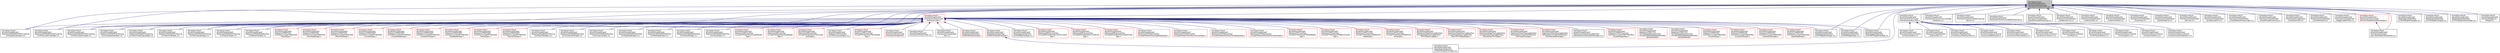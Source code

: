 digraph "/home/travis/build/AliceO2Group/AliceO2/Framework/Core/include/Framework/CallbackService.h"
{
 // INTERACTIVE_SVG=YES
  bgcolor="transparent";
  edge [fontname="Helvetica",fontsize="10",labelfontname="Helvetica",labelfontsize="10"];
  node [fontname="Helvetica",fontsize="10",shape=record];
  Node1 [label="/home/travis/build\l/AliceO2Group/AliceO2\l/Framework/Core/include\l/Framework/CallbackService.h",height=0.2,width=0.4,color="black", fillcolor="grey75", style="filled", fontcolor="black"];
  Node1 -> Node2 [dir="back",color="midnightblue",fontsize="10",style="solid",fontname="Helvetica"];
  Node2 [label="/home/travis/build\l/AliceO2Group/AliceO2\l/Detectors/MUON/MCH/PreClustering\l/src/DigitSamplerSpec.cxx",height=0.2,width=0.4,color="black",URL="$d2/d75/DigitSamplerSpec_8cxx.html",tooltip="Implementation of a data processor to read and send digits. "];
  Node1 -> Node3 [dir="back",color="midnightblue",fontsize="10",style="solid",fontname="Helvetica"];
  Node3 [label="/home/travis/build\l/AliceO2Group/AliceO2\l/Detectors/MUON/MCH/PreClustering\l/src/PreClusterFinderSpec.cxx",height=0.2,width=0.4,color="black",URL="$df/d50/PreClusterFinderSpec_8cxx.html",tooltip="Implementation of a data processor to run the preclusterizer. "];
  Node1 -> Node4 [dir="back",color="midnightblue",fontsize="10",style="solid",fontname="Helvetica"];
  Node4 [label="/home/travis/build\l/AliceO2Group/AliceO2\l/Detectors/MUON/MCH/PreClustering\l/src/PreClusterSinkSpec.cxx",height=0.2,width=0.4,color="black",URL="$d0/d5c/PreClusterSinkSpec_8cxx.html",tooltip="Implementation of a data processor to write preclusters. "];
  Node1 -> Node5 [dir="back",color="midnightblue",fontsize="10",style="solid",fontname="Helvetica"];
  Node5 [label="/home/travis/build\l/AliceO2Group/AliceO2\l/Detectors/MUON/MCH/Tracking\l/src/ClusterSamplerSpec.cxx",height=0.2,width=0.4,color="black",URL="$db/d71/ClusterSamplerSpec_8cxx.html",tooltip="Implementation of a data processor to read and send clusters. "];
  Node1 -> Node6 [dir="back",color="midnightblue",fontsize="10",style="solid",fontname="Helvetica"];
  Node6 [label="/home/travis/build\l/AliceO2Group/AliceO2\l/Detectors/MUON/MCH/Tracking\l/src/TrackFinderOriginalSpec.cxx",height=0.2,width=0.4,color="black",URL="$d7/d30/TrackFinderOriginalSpec_8cxx.html",tooltip="Implementation of a data processor to read clusters, reconstruct tracks and send them. "];
  Node1 -> Node7 [dir="back",color="midnightblue",fontsize="10",style="solid",fontname="Helvetica"];
  Node7 [label="/home/travis/build\l/AliceO2Group/AliceO2\l/Detectors/MUON/MCH/Tracking\l/src/TrackFinderSpec.cxx",height=0.2,width=0.4,color="black",URL="$dd/dea/TrackFinderSpec_8cxx.html",tooltip="Implementation of a data processor to read clusters, reconstruct tracks and send them. "];
  Node1 -> Node8 [dir="back",color="midnightblue",fontsize="10",style="solid",fontname="Helvetica"];
  Node8 [label="/home/travis/build\l/AliceO2Group/AliceO2\l/Detectors/MUON/MCH/Tracking\l/src/TrackSamplerSpec.cxx",height=0.2,width=0.4,color="black",URL="$d5/d93/TrackSamplerSpec_8cxx.html",tooltip="Implementation of a data processor to read and send tracks. "];
  Node1 -> Node9 [dir="back",color="midnightblue",fontsize="10",style="solid",fontname="Helvetica"];
  Node9 [label="/home/travis/build\l/AliceO2Group/AliceO2\l/Detectors/MUON/MCH/Tracking\l/src/TrackSinkSpec.cxx",height=0.2,width=0.4,color="black",URL="$d7/d7d/TrackSinkSpec_8cxx.html",tooltip="Implementation of a data processor to print the tracks. "];
  Node1 -> Node10 [dir="back",color="midnightblue",fontsize="10",style="solid",fontname="Helvetica"];
  Node10 [label="/home/travis/build\l/AliceO2Group/AliceO2\l/Detectors/MUON/MID/Workflow\l/src/RawWriterSpec.cxx",height=0.2,width=0.4,color="black",URL="$db/dd6/RawWriterSpec_8cxx.html",tooltip="Digits to raw converter spec for MID. "];
  Node1 -> Node11 [dir="back",color="midnightblue",fontsize="10",style="solid",fontname="Helvetica"];
  Node11 [label="/home/travis/build\l/AliceO2Group/AliceO2\l/Framework/Core/include\l/Framework/AnalysisTask.h",height=0.2,width=0.4,color="black",URL="$d6/d57/AnalysisTask_8h.html"];
  Node11 -> Node12 [dir="back",color="midnightblue",fontsize="10",style="solid",fontname="Helvetica"];
  Node12 [label="/home/travis/build\l/AliceO2Group/AliceO2\l/Framework/AnalysisTutorial\l/src/associatedExample.cxx",height=0.2,width=0.4,color="black",URL="$d6/dcb/associatedExample_8cxx.html"];
  Node11 -> Node13 [dir="back",color="midnightblue",fontsize="10",style="solid",fontname="Helvetica"];
  Node13 [label="/home/travis/build\l/AliceO2Group/AliceO2\l/Framework/AnalysisTutorial\l/src/collisionTracksIteration.cxx",height=0.2,width=0.4,color="black",URL="$d4/dd5/collisionTracksIteration_8cxx.html"];
  Node11 -> Node14 [dir="back",color="midnightblue",fontsize="10",style="solid",fontname="Helvetica"];
  Node14 [label="/home/travis/build\l/AliceO2Group/AliceO2\l/Framework/AnalysisTutorial\l/src/dynamicColumns.cxx",height=0.2,width=0.4,color="black",URL="$d2/df5/dynamicColumns_8cxx.html"];
  Node11 -> Node15 [dir="back",color="midnightblue",fontsize="10",style="solid",fontname="Helvetica"];
  Node15 [label="/home/travis/build\l/AliceO2Group/AliceO2\l/Framework/AnalysisTutorial\l/src/filters.cxx",height=0.2,width=0.4,color="black",URL="$d6/d77/filters_8cxx.html"];
  Node11 -> Node16 [dir="back",color="midnightblue",fontsize="10",style="solid",fontname="Helvetica"];
  Node16 [label="/home/travis/build\l/AliceO2Group/AliceO2\l/Framework/AnalysisTutorial\l/src/fullTrackIteration.cxx",height=0.2,width=0.4,color="black",URL="$d2/d4e/fullTrackIteration_8cxx.html"];
  Node11 -> Node17 [dir="back",color="midnightblue",fontsize="10",style="solid",fontname="Helvetica"];
  Node17 [label="/home/travis/build\l/AliceO2Group/AliceO2\l/Framework/AnalysisTutorial\l/src/histograms.cxx",height=0.2,width=0.4,color="black",URL="$df/d90/histograms_8cxx.html"];
  Node11 -> Node18 [dir="back",color="midnightblue",fontsize="10",style="solid",fontname="Helvetica"];
  Node18 [label="/home/travis/build\l/AliceO2Group/AliceO2\l/Framework/AnalysisTutorial\l/src/newCollections.cxx",height=0.2,width=0.4,color="black",URL="$d7/d10/newCollections_8cxx.html"];
  Node11 -> Node19 [dir="back",color="midnightblue",fontsize="10",style="solid",fontname="Helvetica"];
  Node19 [label="/home/travis/build\l/AliceO2Group/AliceO2\l/Framework/AnalysisTutorial\l/src/trackCollectionIteration.cxx",height=0.2,width=0.4,color="black",URL="$d4/ded/trackCollectionIteration_8cxx.html"];
  Node11 -> Node20 [dir="back",color="midnightblue",fontsize="10",style="solid",fontname="Helvetica"];
  Node20 [label="/home/travis/build\l/AliceO2Group/AliceO2\l/Framework/AnalysisTutorial\l/src/trackIteration.cxx",height=0.2,width=0.4,color="black",URL="$db/d7e/trackIteration_8cxx.html"];
  Node11 -> Node21 [dir="back",color="midnightblue",fontsize="10",style="solid",fontname="Helvetica"];
  Node21 [label="/home/travis/build\l/AliceO2Group/AliceO2\l/Framework/Core/test/test\l_AnalysisTask.cxx",height=0.2,width=0.4,color="black",URL="$d9/d09/test__AnalysisTask_8cxx.html"];
  Node11 -> Node22 [dir="back",color="midnightblue",fontsize="10",style="solid",fontname="Helvetica"];
  Node22 [label="/home/travis/build\l/AliceO2Group/AliceO2\l/Framework/TestWorkflows\l/src/o2AnalysisTaskExample.cxx",height=0.2,width=0.4,color="black",URL="$d1/d61/o2AnalysisTaskExample_8cxx.html"];
  Node1 -> Node23 [dir="back",color="midnightblue",fontsize="10",style="solid",fontname="Helvetica"];
  Node23 [label="/home/travis/build\l/AliceO2Group/AliceO2\l/Framework/Core/include\l/Framework/Task.h",height=0.2,width=0.4,color="red",URL="$df/d4f/Task_8h.html"];
  Node23 -> Node24 [dir="back",color="midnightblue",fontsize="10",style="solid",fontname="Helvetica"];
  Node24 [label="/home/travis/build\l/AliceO2Group/AliceO2\l/Detectors/EMCAL/workflow\l/include/EMCALWorkflow/CellConverter\lSpec.h",height=0.2,width=0.4,color="red",URL="$d3/d98/CellConverterSpec_8h.html"];
  Node23 -> Node25 [dir="back",color="midnightblue",fontsize="10",style="solid",fontname="Helvetica"];
  Node25 [label="/home/travis/build\l/AliceO2Group/AliceO2\l/Detectors/EMCAL/workflow\l/include/EMCALWorkflow/Clusterizer\lSpec.h",height=0.2,width=0.4,color="red",URL="$d2/dd1/EMCAL_2workflow_2include_2EMCALWorkflow_2ClusterizerSpec_8h.html"];
  Node23 -> Node26 [dir="back",color="midnightblue",fontsize="10",style="solid",fontname="Helvetica"];
  Node26 [label="/home/travis/build\l/AliceO2Group/AliceO2\l/Detectors/EMCAL/workflow\l/include/EMCALWorkflow/DigitsPrinter\lSpec.h",height=0.2,width=0.4,color="red",URL="$dc/d08/DigitsPrinterSpec_8h.html"];
  Node23 -> Node27 [dir="back",color="midnightblue",fontsize="10",style="solid",fontname="Helvetica"];
  Node27 [label="/home/travis/build\l/AliceO2Group/AliceO2\l/Detectors/FIT/FDD/workflow\l/include/FDDWorkflow/DigitReaderSpec.h",height=0.2,width=0.4,color="red",URL="$dd/d24/FIT_2FDD_2workflow_2include_2FDDWorkflow_2DigitReaderSpec_8h.html"];
  Node23 -> Node28 [dir="back",color="midnightblue",fontsize="10",style="solid",fontname="Helvetica"];
  Node28 [label="/home/travis/build\l/AliceO2Group/AliceO2\l/Detectors/FIT/FDD/workflow\l/include/FDDWorkflow/ReconstructorSpec.h",height=0.2,width=0.4,color="red",URL="$d7/df4/ReconstructorSpec_8h.html"];
  Node23 -> Node29 [dir="back",color="midnightblue",fontsize="10",style="solid",fontname="Helvetica"];
  Node29 [label="/home/travis/build\l/AliceO2Group/AliceO2\l/Detectors/FIT/FDD/workflow\l/include/FDDWorkflow/RecPointReaderSpec.h",height=0.2,width=0.4,color="red",URL="$d7/da5/RecPointReaderSpec_8h.html"];
  Node23 -> Node30 [dir="back",color="midnightblue",fontsize="10",style="solid",fontname="Helvetica"];
  Node30 [label="/home/travis/build\l/AliceO2Group/AliceO2\l/Detectors/FIT/FDD/workflow\l/include/FDDWorkflow/RecPointWriterSpec.h",height=0.2,width=0.4,color="red",URL="$dc/d74/RecPointWriterSpec_8h.html"];
  Node23 -> Node31 [dir="back",color="midnightblue",fontsize="10",style="solid",fontname="Helvetica"];
  Node31 [label="/home/travis/build\l/AliceO2Group/AliceO2\l/Detectors/FIT/workflow\l/include/FITWorkflow/FT0DigitReader\lSpec.h",height=0.2,width=0.4,color="red",URL="$dc/d0d/FT0DigitReaderSpec_8h.html"];
  Node23 -> Node32 [dir="back",color="midnightblue",fontsize="10",style="solid",fontname="Helvetica"];
  Node32 [label="/home/travis/build\l/AliceO2Group/AliceO2\l/Detectors/FIT/workflow\l/include/FITWorkflow/FT0Reconstructor\lSpec.h",height=0.2,width=0.4,color="red",URL="$d0/d58/FT0ReconstructorSpec_8h.html"];
  Node23 -> Node33 [dir="back",color="midnightblue",fontsize="10",style="solid",fontname="Helvetica"];
  Node33 [label="/home/travis/build\l/AliceO2Group/AliceO2\l/Detectors/FIT/workflow\l/include/FITWorkflow/FT0RecPoint\lReaderSpec.h",height=0.2,width=0.4,color="red",URL="$d1/d4b/FT0RecPointReaderSpec_8h.html"];
  Node23 -> Node34 [dir="back",color="midnightblue",fontsize="10",style="solid",fontname="Helvetica"];
  Node34 [label="/home/travis/build\l/AliceO2Group/AliceO2\l/Detectors/FIT/workflow\l/include/FITWorkflow/FT0RecPoint\lWriterSpec.h",height=0.2,width=0.4,color="red",URL="$d5/d02/FT0RecPointWriterSpec_8h.html"];
  Node23 -> Node35 [dir="back",color="midnightblue",fontsize="10",style="solid",fontname="Helvetica"];
  Node35 [label="/home/travis/build\l/AliceO2Group/AliceO2\l/Detectors/GlobalTrackingWorkflow\l/include/GlobalTrackingWorkflow\l/TPCITSMatchingSpec.h",height=0.2,width=0.4,color="red",URL="$da/d20/TPCITSMatchingSpec_8h.html"];
  Node23 -> Node36 [dir="back",color="midnightblue",fontsize="10",style="solid",fontname="Helvetica"];
  Node36 [label="/home/travis/build\l/AliceO2Group/AliceO2\l/Detectors/GlobalTrackingWorkflow\l/include/GlobalTrackingWorkflow\l/TrackTPCITSReaderSpec.h",height=0.2,width=0.4,color="red",URL="$de/daa/TrackTPCITSReaderSpec_8h.html"];
  Node23 -> Node37 [dir="back",color="midnightblue",fontsize="10",style="solid",fontname="Helvetica"];
  Node37 [label="/home/travis/build\l/AliceO2Group/AliceO2\l/Detectors/GlobalTrackingWorkflow\l/include/GlobalTrackingWorkflow\l/TrackWriterTPCITSSpec.h",height=0.2,width=0.4,color="red",URL="$da/d9c/TrackWriterTPCITSSpec_8h.html"];
  Node23 -> Node38 [dir="back",color="midnightblue",fontsize="10",style="solid",fontname="Helvetica"];
  Node38 [label="/home/travis/build\l/AliceO2Group/AliceO2\l/Detectors/GlobalTrackingWorkflow\l/tofworkflow/include/TOFWorkflow\l/TOFCalibWriterSpec.h",height=0.2,width=0.4,color="red",URL="$dd/d45/TOFCalibWriterSpec_8h.html"];
  Node23 -> Node39 [dir="back",color="midnightblue",fontsize="10",style="solid",fontname="Helvetica"];
  Node39 [label="/home/travis/build\l/AliceO2Group/AliceO2\l/Detectors/GlobalTrackingWorkflow\l/tofworkflow/include/TOFWorkflow\l/TOFMatchedWriterSpec.h",height=0.2,width=0.4,color="red",URL="$dd/d0f/TOFMatchedWriterSpec_8h.html"];
  Node23 -> Node40 [dir="back",color="midnightblue",fontsize="10",style="solid",fontname="Helvetica"];
  Node40 [label="/home/travis/build\l/AliceO2Group/AliceO2\l/Detectors/GlobalTrackingWorkflow\l/tofworkflow/src/RecoWorkflowSpec.cxx",height=0.2,width=0.4,color="black",URL="$d8/d84/RecoWorkflowSpec_8cxx.html"];
  Node23 -> Node41 [dir="back",color="midnightblue",fontsize="10",style="solid",fontname="Helvetica"];
  Node41 [label="/home/travis/build\l/AliceO2Group/AliceO2\l/Detectors/ITSMFT/common\l/workflow/include/ITSMFTWorkflow\l/ClusterReaderSpec.h",height=0.2,width=0.4,color="red",URL="$de/dea/ITSMFT_2common_2workflow_2include_2ITSMFTWorkflow_2ClusterReaderSpec_8h.html"];
  Node23 -> Node42 [dir="back",color="midnightblue",fontsize="10",style="solid",fontname="Helvetica"];
  Node42 [label="/home/travis/build\l/AliceO2Group/AliceO2\l/Detectors/ITSMFT/ITS\l/QC/TestDataReaderWorkflow\l/include/ITSQCDataReaderWorkflow\l/TestDataGetter.h",height=0.2,width=0.4,color="red",URL="$d6/d92/TestDataGetter_8h.html"];
  Node23 -> Node43 [dir="back",color="midnightblue",fontsize="10",style="solid",fontname="Helvetica"];
  Node43 [label="/home/travis/build\l/AliceO2Group/AliceO2\l/Detectors/ITSMFT/ITS\l/QC/TestDataReaderWorkflow\l/include/ITSQCDataReaderWorkflow\l/TestDataReader.h",height=0.2,width=0.4,color="red",URL="$dd/d69/TestDataReader_8h.html"];
  Node23 -> Node44 [dir="back",color="midnightblue",fontsize="10",style="solid",fontname="Helvetica"];
  Node44 [label="/home/travis/build\l/AliceO2Group/AliceO2\l/Detectors/ITSMFT/ITS\l/workflow/include/ITSWorkflow\l/ClustererSpec.h",height=0.2,width=0.4,color="red",URL="$d4/dcc/ITSMFT_2ITS_2workflow_2include_2ITSWorkflow_2ClustererSpec_8h.html"];
  Node23 -> Node45 [dir="back",color="midnightblue",fontsize="10",style="solid",fontname="Helvetica"];
  Node45 [label="/home/travis/build\l/AliceO2Group/AliceO2\l/Detectors/ITSMFT/ITS\l/workflow/include/ITSWorkflow\l/ClusterWriterSpec.h",height=0.2,width=0.4,color="red",URL="$dc/d8e/ITS_2workflow_2include_2ITSWorkflow_2ClusterWriterSpec_8h.html"];
  Node23 -> Node46 [dir="back",color="midnightblue",fontsize="10",style="solid",fontname="Helvetica"];
  Node46 [label="/home/travis/build\l/AliceO2Group/AliceO2\l/Detectors/ITSMFT/ITS\l/workflow/include/ITSWorkflow\l/CookedTrackerSpec.h",height=0.2,width=0.4,color="red",URL="$d2/d0b/CookedTrackerSpec_8h.html"];
  Node23 -> Node47 [dir="back",color="midnightblue",fontsize="10",style="solid",fontname="Helvetica"];
  Node47 [label="/home/travis/build\l/AliceO2Group/AliceO2\l/Detectors/ITSMFT/ITS\l/workflow/include/ITSWorkflow\l/DigitReaderSpec.h",height=0.2,width=0.4,color="red",URL="$de/d93/ITSMFT_2ITS_2workflow_2include_2ITSWorkflow_2DigitReaderSpec_8h.html"];
  Node23 -> Node48 [dir="back",color="midnightblue",fontsize="10",style="solid",fontname="Helvetica"];
  Node48 [label="/home/travis/build\l/AliceO2Group/AliceO2\l/Detectors/ITSMFT/ITS\l/workflow/include/ITSWorkflow\l/TrackerSpec.h",height=0.2,width=0.4,color="red",URL="$de/d90/ITSMFT_2ITS_2workflow_2include_2ITSWorkflow_2TrackerSpec_8h.html"];
  Node23 -> Node49 [dir="back",color="midnightblue",fontsize="10",style="solid",fontname="Helvetica"];
  Node49 [label="/home/travis/build\l/AliceO2Group/AliceO2\l/Detectors/ITSMFT/ITS\l/workflow/include/ITSWorkflow\l/TrackReaderSpec.h",height=0.2,width=0.4,color="red",URL="$d2/d8c/ITSMFT_2ITS_2workflow_2include_2ITSWorkflow_2TrackReaderSpec_8h.html"];
  Node23 -> Node50 [dir="back",color="midnightblue",fontsize="10",style="solid",fontname="Helvetica"];
  Node50 [label="/home/travis/build\l/AliceO2Group/AliceO2\l/Detectors/ITSMFT/ITS\l/workflow/include/ITSWorkflow\l/TrackWriterSpec.h",height=0.2,width=0.4,color="red",URL="$dd/d3c/ITS_2workflow_2include_2ITSWorkflow_2TrackWriterSpec_8h.html"];
  Node23 -> Node51 [dir="back",color="midnightblue",fontsize="10",style="solid",fontname="Helvetica"];
  Node51 [label="/home/travis/build\l/AliceO2Group/AliceO2\l/Detectors/ITSMFT/MFT\l/workflow/include/MFTWorkflow\l/ClustererSpec.h",height=0.2,width=0.4,color="red",URL="$d4/d5e/ITSMFT_2MFT_2workflow_2include_2MFTWorkflow_2ClustererSpec_8h.html"];
  Node23 -> Node52 [dir="back",color="midnightblue",fontsize="10",style="solid",fontname="Helvetica"];
  Node52 [label="/home/travis/build\l/AliceO2Group/AliceO2\l/Detectors/ITSMFT/MFT\l/workflow/include/MFTWorkflow\l/ClusterReaderSpec.h",height=0.2,width=0.4,color="red",URL="$dd/dcd/ITSMFT_2MFT_2workflow_2include_2MFTWorkflow_2ClusterReaderSpec_8h.html"];
  Node23 -> Node53 [dir="back",color="midnightblue",fontsize="10",style="solid",fontname="Helvetica"];
  Node53 [label="/home/travis/build\l/AliceO2Group/AliceO2\l/Detectors/ITSMFT/MFT\l/workflow/include/MFTWorkflow\l/ClusterWriterSpec.h",height=0.2,width=0.4,color="red",URL="$df/d72/MFT_2workflow_2include_2MFTWorkflow_2ClusterWriterSpec_8h.html"];
  Node23 -> Node54 [dir="back",color="midnightblue",fontsize="10",style="solid",fontname="Helvetica"];
  Node54 [label="/home/travis/build\l/AliceO2Group/AliceO2\l/Detectors/ITSMFT/MFT\l/workflow/include/MFTWorkflow\l/DigitReaderSpec.h",height=0.2,width=0.4,color="red",URL="$dd/d1c/ITSMFT_2MFT_2workflow_2include_2MFTWorkflow_2DigitReaderSpec_8h.html"];
  Node23 -> Node55 [dir="back",color="midnightblue",fontsize="10",style="solid",fontname="Helvetica"];
  Node55 [label="/home/travis/build\l/AliceO2Group/AliceO2\l/Detectors/ITSMFT/MFT\l/workflow/include/MFTWorkflow\l/TrackerSpec.h",height=0.2,width=0.4,color="red",URL="$d8/da1/ITSMFT_2MFT_2workflow_2include_2MFTWorkflow_2TrackerSpec_8h.html"];
  Node23 -> Node56 [dir="back",color="midnightblue",fontsize="10",style="solid",fontname="Helvetica"];
  Node56 [label="/home/travis/build\l/AliceO2Group/AliceO2\l/Detectors/ITSMFT/MFT\l/workflow/include/MFTWorkflow\l/TrackWriterSpec.h",height=0.2,width=0.4,color="red",URL="$d8/dc1/MFT_2workflow_2include_2MFTWorkflow_2TrackWriterSpec_8h.html"];
  Node23 -> Node2 [dir="back",color="midnightblue",fontsize="10",style="solid",fontname="Helvetica"];
  Node23 -> Node3 [dir="back",color="midnightblue",fontsize="10",style="solid",fontname="Helvetica"];
  Node23 -> Node4 [dir="back",color="midnightblue",fontsize="10",style="solid",fontname="Helvetica"];
  Node23 -> Node5 [dir="back",color="midnightblue",fontsize="10",style="solid",fontname="Helvetica"];
  Node23 -> Node6 [dir="back",color="midnightblue",fontsize="10",style="solid",fontname="Helvetica"];
  Node23 -> Node7 [dir="back",color="midnightblue",fontsize="10",style="solid",fontname="Helvetica"];
  Node23 -> Node57 [dir="back",color="midnightblue",fontsize="10",style="solid",fontname="Helvetica"];
  Node57 [label="/home/travis/build\l/AliceO2Group/AliceO2\l/Detectors/MUON/MCH/Tracking\l/src/TrackFitterSpec.cxx",height=0.2,width=0.4,color="black",URL="$db/d54/TrackFitterSpec_8cxx.html",tooltip="Implementation of a data processor to read, refit and send tracks with attached clusters. "];
  Node23 -> Node8 [dir="back",color="midnightblue",fontsize="10",style="solid",fontname="Helvetica"];
  Node23 -> Node9 [dir="back",color="midnightblue",fontsize="10",style="solid",fontname="Helvetica"];
  Node23 -> Node58 [dir="back",color="midnightblue",fontsize="10",style="solid",fontname="Helvetica"];
  Node58 [label="/home/travis/build\l/AliceO2Group/AliceO2\l/Detectors/MUON/MID/Workflow\l/src/ClusterizerMCSpec.cxx",height=0.2,width=0.4,color="black",URL="$d3/d1e/ClusterizerMCSpec_8cxx.html",tooltip="Data processor spec for MID MC clustering device. "];
  Node23 -> Node59 [dir="back",color="midnightblue",fontsize="10",style="solid",fontname="Helvetica"];
  Node59 [label="/home/travis/build\l/AliceO2Group/AliceO2\l/Detectors/MUON/MID/Workflow\l/src/ClusterizerSpec.cxx",height=0.2,width=0.4,color="black",URL="$d6/d57/MUON_2MID_2Workflow_2src_2ClusterizerSpec_8cxx.html",tooltip="Data processor spec for MID clustering device. "];
  Node23 -> Node60 [dir="back",color="midnightblue",fontsize="10",style="solid",fontname="Helvetica"];
  Node60 [label="/home/travis/build\l/AliceO2Group/AliceO2\l/Detectors/MUON/MID/Workflow\l/src/DigitReaderSpec.cxx",height=0.2,width=0.4,color="black",URL="$d6/d1b/MUON_2MID_2Workflow_2src_2DigitReaderSpec_8cxx.html",tooltip="Data processor spec for MID digits reader device. "];
  Node23 -> Node61 [dir="back",color="midnightblue",fontsize="10",style="solid",fontname="Helvetica"];
  Node61 [label="/home/travis/build\l/AliceO2Group/AliceO2\l/Detectors/MUON/MID/Workflow\l/src/RawReaderSpec.cxx",height=0.2,width=0.4,color="black",URL="$d7/dc9/RawReaderSpec_8cxx.html",tooltip="Data processor spec for MID raw reader device. "];
  Node23 -> Node10 [dir="back",color="midnightblue",fontsize="10",style="solid",fontname="Helvetica"];
  Node23 -> Node62 [dir="back",color="midnightblue",fontsize="10",style="solid",fontname="Helvetica"];
  Node62 [label="/home/travis/build\l/AliceO2Group/AliceO2\l/Detectors/MUON/MID/Workflow\l/src/TrackerMCSpec.cxx",height=0.2,width=0.4,color="black",URL="$da/d28/TrackerMCSpec_8cxx.html",tooltip="Data processor spec for MID MC tracker device. "];
  Node23 -> Node63 [dir="back",color="midnightblue",fontsize="10",style="solid",fontname="Helvetica"];
  Node63 [label="/home/travis/build\l/AliceO2Group/AliceO2\l/Detectors/MUON/MID/Workflow\l/src/TrackerSpec.cxx",height=0.2,width=0.4,color="black",URL="$db/da5/MUON_2MID_2Workflow_2src_2TrackerSpec_8cxx.html",tooltip="Data processor spec for MID tracker device. "];
  Node23 -> Node64 [dir="back",color="midnightblue",fontsize="10",style="solid",fontname="Helvetica"];
  Node64 [label="/home/travis/build\l/AliceO2Group/AliceO2\l/Detectors/TOF/workflow\l/include/TOFWorkflow/ClusterReader\lSpec.h",height=0.2,width=0.4,color="red",URL="$d0/d42/TOF_2workflow_2include_2TOFWorkflow_2ClusterReaderSpec_8h.html"];
  Node23 -> Node65 [dir="back",color="midnightblue",fontsize="10",style="solid",fontname="Helvetica"];
  Node65 [label="/home/travis/build\l/AliceO2Group/AliceO2\l/Detectors/TOF/workflow\l/include/TOFWorkflow/DigitReader\lSpec.h",height=0.2,width=0.4,color="red",URL="$dd/dd8/TOF_2workflow_2include_2TOFWorkflow_2DigitReaderSpec_8h.html"];
  Node23 -> Node66 [dir="back",color="midnightblue",fontsize="10",style="solid",fontname="Helvetica"];
  Node66 [label="/home/travis/build\l/AliceO2Group/AliceO2\l/Detectors/TOF/workflow\l/include/TOFWorkflow/TOFCluster\lWriterSpec.h",height=0.2,width=0.4,color="red",URL="$d3/dba/TOFClusterWriterSpec_8h.html"];
  Node23 -> Node67 [dir="back",color="midnightblue",fontsize="10",style="solid",fontname="Helvetica"];
  Node67 [label="/home/travis/build\l/AliceO2Group/AliceO2\l/Detectors/TOF/workflow\l/src/TOFClusterizerSpec.cxx",height=0.2,width=0.4,color="black",URL="$da/df1/TOFClusterizerSpec_8cxx.html"];
  Node23 -> Node68 [dir="back",color="midnightblue",fontsize="10",style="solid",fontname="Helvetica"];
  Node68 [label="/home/travis/build\l/AliceO2Group/AliceO2\l/Detectors/TPC/workflow\l/include/TPCWorkflow/TrackReader\lSpec.h",height=0.2,width=0.4,color="red",URL="$d5/daf/TPC_2workflow_2include_2TPCWorkflow_2TrackReaderSpec_8h.html"];
  Node23 -> Node69 [dir="back",color="midnightblue",fontsize="10",style="solid",fontname="Helvetica"];
  Node69 [label="/home/travis/build\l/AliceO2Group/AliceO2\l/Framework/Core/include\l/Framework/Dispatcher.h",height=0.2,width=0.4,color="red",URL="$d7/d33/Dispatcher_8h.html",tooltip="Declaration of Dispatcher for O2 Data Sampling. "];
  Node23 -> Node70 [dir="back",color="midnightblue",fontsize="10",style="solid",fontname="Helvetica"];
  Node70 [label="/home/travis/build\l/AliceO2Group/AliceO2\l/Framework/Core/src/Task.cxx",height=0.2,width=0.4,color="black",URL="$d5/d01/Task_8cxx.html"];
  Node23 -> Node71 [dir="back",color="midnightblue",fontsize="10",style="solid",fontname="Helvetica"];
  Node71 [label="/home/travis/build\l/AliceO2Group/AliceO2\l/Framework/Core/test/test\l_Task.cxx",height=0.2,width=0.4,color="black",URL="$db/d49/test__Task_8cxx.html"];
  Node23 -> Node72 [dir="back",color="midnightblue",fontsize="10",style="solid",fontname="Helvetica"];
  Node72 [label="/home/travis/build\l/AliceO2Group/AliceO2\l/Steer/DigitizerWorkflow\l/src/EMCALDigitizerSpec.h",height=0.2,width=0.4,color="red",URL="$df/d81/EMCALDigitizerSpec_8h.html"];
  Node23 -> Node73 [dir="back",color="midnightblue",fontsize="10",style="solid",fontname="Helvetica"];
  Node73 [label="/home/travis/build\l/AliceO2Group/AliceO2\l/Steer/DigitizerWorkflow\l/src/EMCALDigitWriterSpec.h",height=0.2,width=0.4,color="red",URL="$df/d33/EMCALDigitWriterSpec_8h.html"];
  Node73 -> Node74 [dir="back",color="midnightblue",fontsize="10",style="solid",fontname="Helvetica"];
  Node74 [label="/home/travis/build\l/AliceO2Group/AliceO2\l/Steer/DigitizerWorkflow\l/src/EMCALDigitWriterSpec.cxx",height=0.2,width=0.4,color="black",URL="$d9/db2/EMCALDigitWriterSpec_8cxx.html"];
  Node23 -> Node75 [dir="back",color="midnightblue",fontsize="10",style="solid",fontname="Helvetica"];
  Node75 [label="/home/travis/build\l/AliceO2Group/AliceO2\l/Steer/DigitizerWorkflow\l/src/FDDDigitizerSpec.cxx",height=0.2,width=0.4,color="black",URL="$d2/d97/FDDDigitizerSpec_8cxx.html"];
  Node23 -> Node76 [dir="back",color="midnightblue",fontsize="10",style="solid",fontname="Helvetica"];
  Node76 [label="/home/travis/build\l/AliceO2Group/AliceO2\l/Steer/DigitizerWorkflow\l/src/FT0DigitWriterSpec.cxx",height=0.2,width=0.4,color="black",URL="$d6/d8b/FT0DigitWriterSpec_8cxx.html"];
  Node23 -> Node77 [dir="back",color="midnightblue",fontsize="10",style="solid",fontname="Helvetica"];
  Node77 [label="/home/travis/build\l/AliceO2Group/AliceO2\l/Steer/DigitizerWorkflow\l/src/GRPUpdaterSpec.cxx",height=0.2,width=0.4,color="black",URL="$d9/d59/GRPUpdaterSpec_8cxx.html"];
  Node23 -> Node78 [dir="back",color="midnightblue",fontsize="10",style="solid",fontname="Helvetica"];
  Node78 [label="/home/travis/build\l/AliceO2Group/AliceO2\l/Steer/DigitizerWorkflow\l/src/ITSMFTDigitWriterSpec.cxx",height=0.2,width=0.4,color="black",URL="$df/d17/ITSMFTDigitWriterSpec_8cxx.html"];
  Node1 -> Node79 [dir="back",color="midnightblue",fontsize="10",style="solid",fontname="Helvetica"];
  Node79 [label="/home/travis/build\l/AliceO2Group/AliceO2\l/Framework/Core/src/CommonData\lProcessors.cxx",height=0.2,width=0.4,color="black",URL="$df/d93/CommonDataProcessors_8cxx.html"];
  Node1 -> Node80 [dir="back",color="midnightblue",fontsize="10",style="solid",fontname="Helvetica"];
  Node80 [label="/home/travis/build\l/AliceO2Group/AliceO2\l/Framework/Core/src/DataProcessing\lDevice.cxx",height=0.2,width=0.4,color="black",URL="$db/dac/DataProcessingDevice_8cxx.html"];
  Node1 -> Node81 [dir="back",color="midnightblue",fontsize="10",style="solid",fontname="Helvetica"];
  Node81 [label="/home/travis/build\l/AliceO2Group/AliceO2\l/Framework/Core/src/runDataProcessing.cxx",height=0.2,width=0.4,color="black",URL="$d7/d54/runDataProcessing_8cxx.html"];
  Node1 -> Node82 [dir="back",color="midnightblue",fontsize="10",style="solid",fontname="Helvetica"];
  Node82 [label="/home/travis/build\l/AliceO2Group/AliceO2\l/Framework/Core/test/test\l_BoostSerializedProcessing.cxx",height=0.2,width=0.4,color="black",URL="$dc/d58/test__BoostSerializedProcessing_8cxx.html"];
  Node1 -> Node83 [dir="back",color="midnightblue",fontsize="10",style="solid",fontname="Helvetica"];
  Node83 [label="/home/travis/build\l/AliceO2Group/AliceO2\l/Framework/Core/test/test\l_CallbackService.cxx",height=0.2,width=0.4,color="black",URL="$db/d30/test__CallbackService_8cxx.html"];
  Node1 -> Node84 [dir="back",color="midnightblue",fontsize="10",style="solid",fontname="Helvetica"];
  Node84 [label="/home/travis/build\l/AliceO2Group/AliceO2\l/Framework/Core/test/test\l_CustomGUIGL.cxx",height=0.2,width=0.4,color="black",URL="$d5/d47/test__CustomGUIGL_8cxx.html"];
  Node1 -> Node85 [dir="back",color="midnightblue",fontsize="10",style="solid",fontname="Helvetica"];
  Node85 [label="/home/travis/build\l/AliceO2Group/AliceO2\l/Framework/Core/test/test\l_CustomGUISokol.cxx",height=0.2,width=0.4,color="black",URL="$d6/dd1/test__CustomGUISokol_8cxx.html"];
  Node1 -> Node86 [dir="back",color="midnightblue",fontsize="10",style="solid",fontname="Helvetica"];
  Node86 [label="/home/travis/build\l/AliceO2Group/AliceO2\l/Framework/Core/test/test\l_Forwarding.cxx",height=0.2,width=0.4,color="black",URL="$de/dae/test__Forwarding_8cxx.html"];
  Node1 -> Node87 [dir="back",color="midnightblue",fontsize="10",style="solid",fontname="Helvetica"];
  Node87 [label="/home/travis/build\l/AliceO2Group/AliceO2\l/Framework/Core/test/test\l_ParallelPipeline.cxx",height=0.2,width=0.4,color="black",URL="$d8/d7e/test__ParallelPipeline_8cxx.html"];
  Node1 -> Node88 [dir="back",color="midnightblue",fontsize="10",style="solid",fontname="Helvetica"];
  Node88 [label="/home/travis/build\l/AliceO2Group/AliceO2\l/Framework/Core/test/test\l_Services.cxx",height=0.2,width=0.4,color="black",URL="$dd/d19/test__Services_8cxx.html"];
  Node1 -> Node89 [dir="back",color="midnightblue",fontsize="10",style="solid",fontname="Helvetica"];
  Node89 [label="/home/travis/build\l/AliceO2Group/AliceO2\l/Framework/Core/test/test\l_SimpleCondition.cxx",height=0.2,width=0.4,color="black",URL="$df/d11/test__SimpleCondition_8cxx.html"];
  Node1 -> Node90 [dir="back",color="midnightblue",fontsize="10",style="solid",fontname="Helvetica"];
  Node90 [label="/home/travis/build\l/AliceO2Group/AliceO2\l/Framework/Core/test/test\l_SimpleStatefulProcessing01.cxx",height=0.2,width=0.4,color="black",URL="$da/d12/test__SimpleStatefulProcessing01_8cxx.html"];
  Node1 -> Node91 [dir="back",color="midnightblue",fontsize="10",style="solid",fontname="Helvetica"];
  Node91 [label="/home/travis/build\l/AliceO2Group/AliceO2\l/Framework/Core/test/test\l_SimpleStringProcessing.cxx",height=0.2,width=0.4,color="black",URL="$d4/d92/test__SimpleStringProcessing_8cxx.html"];
  Node1 -> Node92 [dir="back",color="midnightblue",fontsize="10",style="solid",fontname="Helvetica"];
  Node92 [label="/home/travis/build\l/AliceO2Group/AliceO2\l/Framework/Core/test/test\l_SimpleTracksED.cxx",height=0.2,width=0.4,color="black",URL="$d7/d18/test__SimpleTracksED_8cxx.html"];
  Node1 -> Node93 [dir="back",color="midnightblue",fontsize="10",style="solid",fontname="Helvetica"];
  Node93 [label="/home/travis/build\l/AliceO2Group/AliceO2\l/Framework/Core/test/test\l_SimpleWildcard.cxx",height=0.2,width=0.4,color="black",URL="$df/d6e/test__SimpleWildcard_8cxx.html"];
  Node1 -> Node94 [dir="back",color="midnightblue",fontsize="10",style="solid",fontname="Helvetica"];
  Node94 [label="/home/travis/build\l/AliceO2Group/AliceO2\l/Framework/Core/test/test\l_StaggeringWorkflow.cxx",height=0.2,width=0.4,color="black",URL="$dd/d16/test__StaggeringWorkflow_8cxx.html"];
  Node1 -> Node95 [dir="back",color="midnightblue",fontsize="10",style="solid",fontname="Helvetica"];
  Node95 [label="/home/travis/build\l/AliceO2Group/AliceO2\l/Framework/Utils/include\l/DPLUtils/MakeRootTreeWriterSpec.h",height=0.2,width=0.4,color="red",URL="$d5/dc8/MakeRootTreeWriterSpec_8h.html",tooltip="Configurable generator for RootTreeWriter processor spec. "];
  Node95 -> Node96 [dir="back",color="midnightblue",fontsize="10",style="solid",fontname="Helvetica"];
  Node96 [label="/home/travis/build\l/AliceO2Group/AliceO2\l/Framework/Utils/test\l/test_RootTreeWriterWorkflow.cxx",height=0.2,width=0.4,color="black",URL="$d1/d02/test__RootTreeWriterWorkflow_8cxx.html"];
  Node1 -> Node96 [dir="back",color="midnightblue",fontsize="10",style="solid",fontname="Helvetica"];
  Node1 -> Node74 [dir="back",color="midnightblue",fontsize="10",style="solid",fontname="Helvetica"];
  Node1 -> Node76 [dir="back",color="midnightblue",fontsize="10",style="solid",fontname="Helvetica"];
  Node1 -> Node77 [dir="back",color="midnightblue",fontsize="10",style="solid",fontname="Helvetica"];
  Node1 -> Node78 [dir="back",color="midnightblue",fontsize="10",style="solid",fontname="Helvetica"];
  Node1 -> Node97 [dir="back",color="midnightblue",fontsize="10",style="solid",fontname="Helvetica"];
  Node97 [label="/home/travis/build\l/AliceO2Group/AliceO2\l/Steer/DigitizerWorkflow\l/src/PHOSDigitWriterSpec.cxx",height=0.2,width=0.4,color="black",URL="$d9/ddf/PHOSDigitWriterSpec_8cxx.html"];
  Node1 -> Node98 [dir="back",color="midnightblue",fontsize="10",style="solid",fontname="Helvetica"];
  Node98 [label="/home/travis/build\l/AliceO2Group/AliceO2\l/Steer/DigitizerWorkflow\l/src/TOFDigitWriterSpec.cxx",height=0.2,width=0.4,color="black",URL="$d1/d80/TOFDigitWriterSpec_8cxx.html"];
  Node1 -> Node99 [dir="back",color="midnightblue",fontsize="10",style="solid",fontname="Helvetica"];
  Node99 [label="/home/travis/build\l/AliceO2Group/AliceO2\l/Steer/DigitizerWorkflow\l/src/TPCDigitRootWriterSpec.cxx",height=0.2,width=0.4,color="black",URL="$d8/dd2/TPCDigitRootWriterSpec_8cxx.html"];
  Node1 -> Node100 [dir="back",color="midnightblue",fontsize="10",style="solid",fontname="Helvetica"];
  Node100 [label="/home/travis/build\l/AliceO2Group/AliceO2\l/Utilities/Mergers/src\l/Merger.cxx",height=0.2,width=0.4,color="black",URL="$d6/d12/Merger_8cxx.html",tooltip="Implementation of O2 Mergers, v0.1. "];
}
